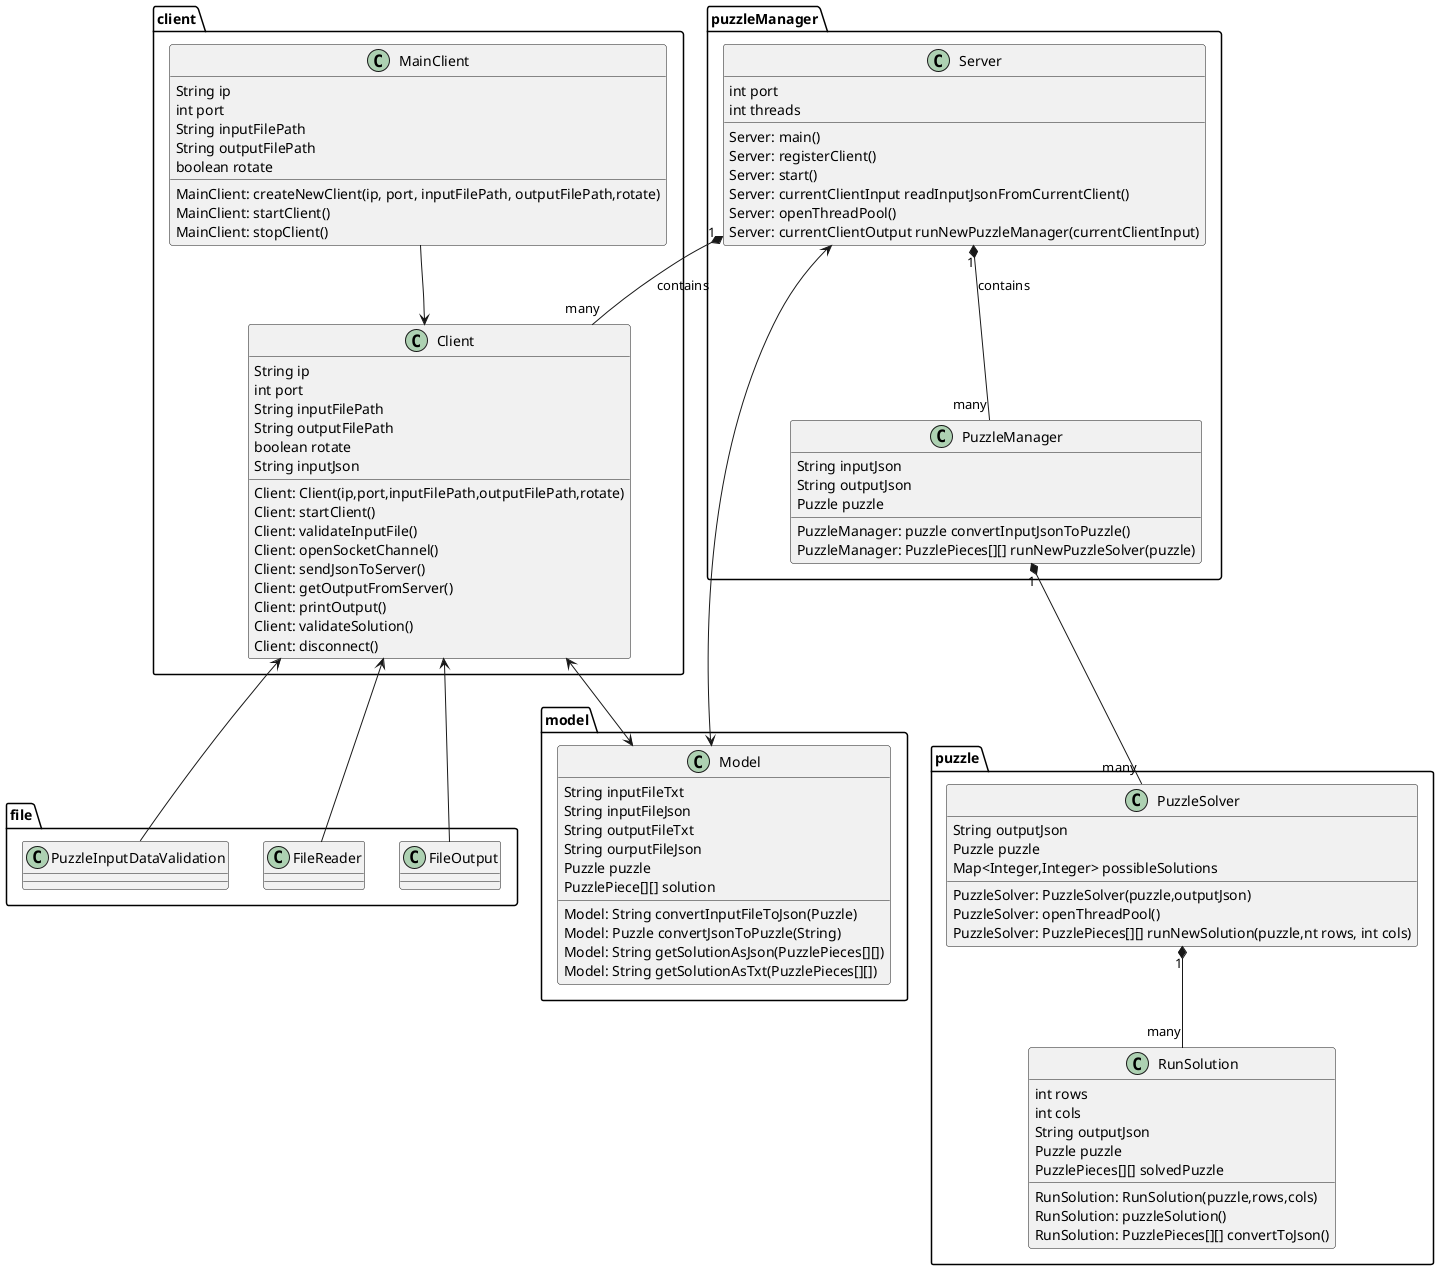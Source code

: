 @startuml

client.MainClient --> client.Client
client.Client <-- file.PuzzleInputDataValidation
client.Client <-- file.FileReader
client.Client <-- file.FileOutput
client.Client <--> model.Model
puzzleManager.Server "1" *-- "many" client.Client : contains
puzzleManager.Server "1" *-- "many" puzzleManager.PuzzleManager : contains
puzzleManager.Server <--> model.Model
puzzleManager.PuzzleManager "1" *-- "many" puzzle.PuzzleSolver
puzzle.PuzzleSolver "1" *-- "many" puzzle.RunSolution

class client.MainClient {
String ip
int port
String inputFilePath
String outputFilePath
boolean rotate

MainClient: createNewClient(ip, port, inputFilePath, outputFilePath,rotate)
MainClient: startClient()
MainClient: stopClient()
}
class client.Client {
String ip
int port
String inputFilePath
String outputFilePath
boolean rotate
String inputJson

Client: Client(ip,port,inputFilePath,outputFilePath,rotate)
Client: startClient()
Client: validateInputFile()
Client: openSocketChannel()
Client: sendJsonToServer()
Client: getOutputFromServer()
Client: printOutput()
Client: validateSolution()
Client: disconnect()
}

class puzzleManager.Server{
int port
int threads

Server: main()
Server: registerClient()
Server: start()
Server: currentClientInput readInputJsonFromCurrentClient()
Server: openThreadPool()
Server: currentClientOutput runNewPuzzleManager(currentClientInput)

}

class model.Model{
String inputFileTxt
String inputFileJson
String outputFileTxt
String ourputFileJson
Puzzle puzzle
PuzzlePiece[][] solution

Model: String convertInputFileToJson(Puzzle)
Model: Puzzle convertJsonToPuzzle(String)
Model: String getSolutionAsJson(PuzzlePieces[][])
Model: String getSolutionAsTxt(PuzzlePieces[][])

}

class puzzleManager.PuzzleManager{
String inputJson
String outputJson
Puzzle puzzle

PuzzleManager: puzzle convertInputJsonToPuzzle()
PuzzleManager: PuzzlePieces[][] runNewPuzzleSolver(puzzle)
}

class puzzle.PuzzleSolver{

String outputJson
Puzzle puzzle
Map<Integer,Integer> possibleSolutions

PuzzleSolver: PuzzleSolver(puzzle,outputJson)
PuzzleSolver: openThreadPool()
PuzzleSolver: PuzzlePieces[][] runNewSolution(puzzle,nt rows, int cols)
}

class puzzle.RunSolution{
int rows
int cols
String outputJson
Puzzle puzzle
PuzzlePieces[][] solvedPuzzle

RunSolution: RunSolution(puzzle,rows,cols)
RunSolution: puzzleSolution()
RunSolution: PuzzlePieces[][] convertToJson()
}



@enduml